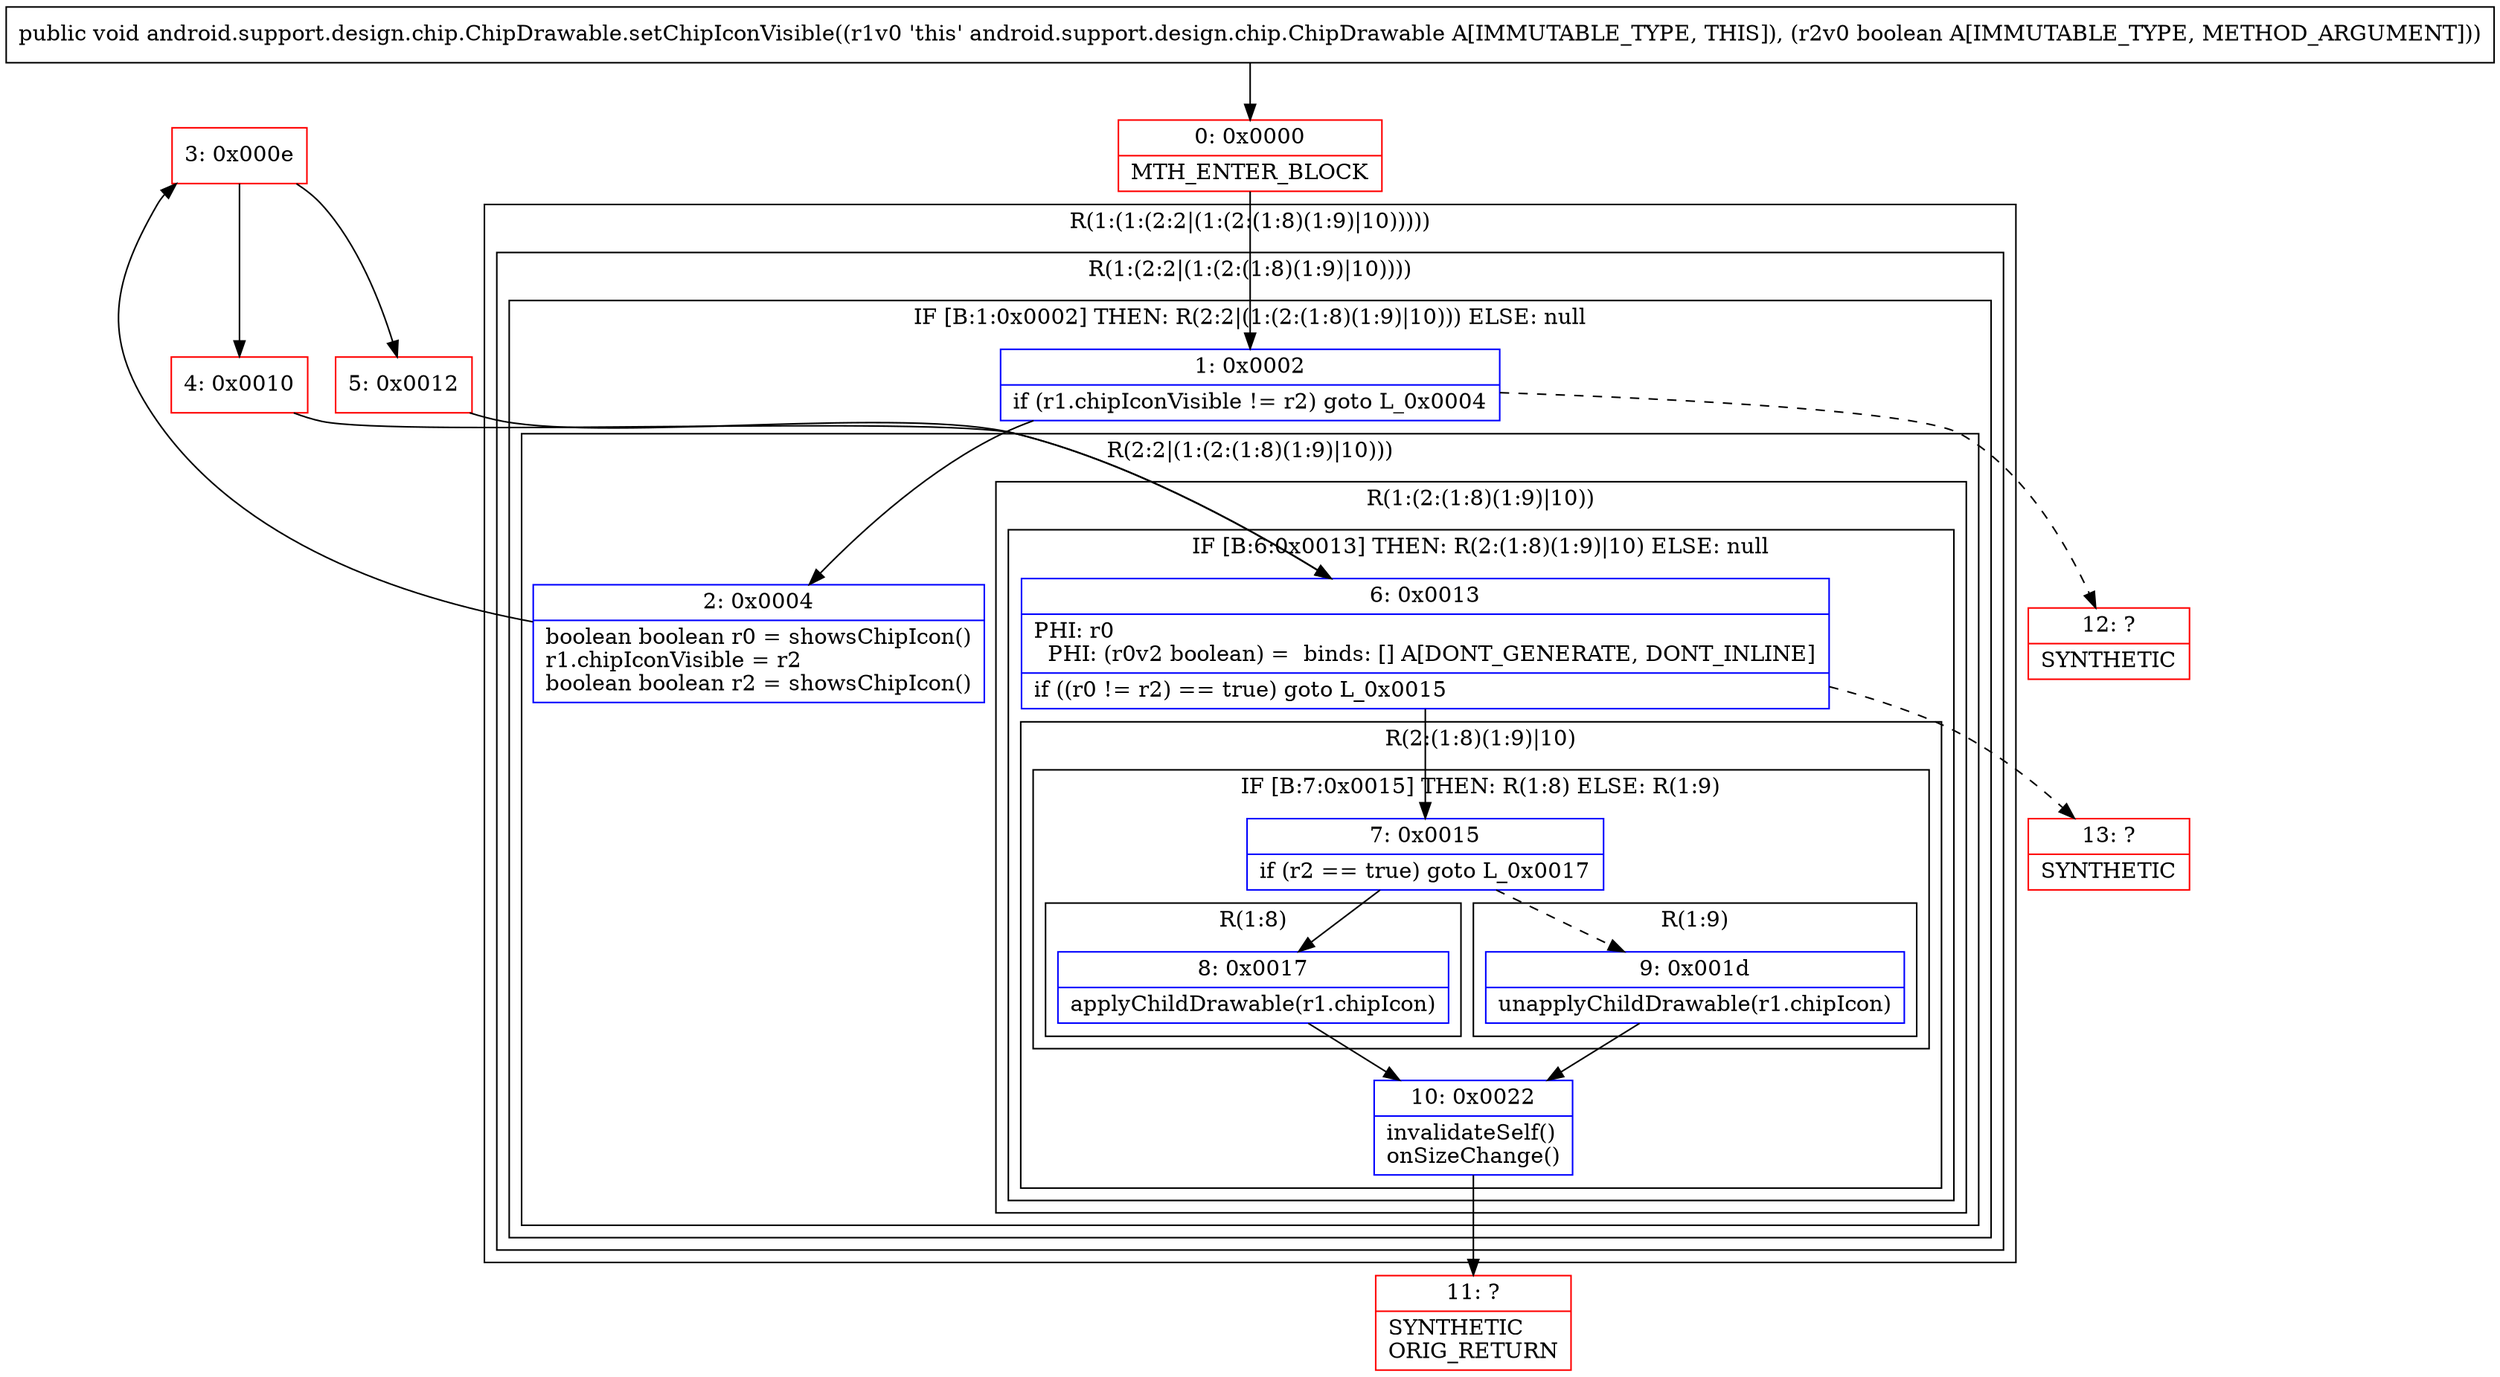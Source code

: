 digraph "CFG forandroid.support.design.chip.ChipDrawable.setChipIconVisible(Z)V" {
subgraph cluster_Region_1386347225 {
label = "R(1:(1:(2:2|(1:(2:(1:8)(1:9)|10)))))";
node [shape=record,color=blue];
subgraph cluster_Region_1238102511 {
label = "R(1:(2:2|(1:(2:(1:8)(1:9)|10))))";
node [shape=record,color=blue];
subgraph cluster_IfRegion_452102896 {
label = "IF [B:1:0x0002] THEN: R(2:2|(1:(2:(1:8)(1:9)|10))) ELSE: null";
node [shape=record,color=blue];
Node_1 [shape=record,label="{1\:\ 0x0002|if (r1.chipIconVisible != r2) goto L_0x0004\l}"];
subgraph cluster_Region_40184743 {
label = "R(2:2|(1:(2:(1:8)(1:9)|10)))";
node [shape=record,color=blue];
Node_2 [shape=record,label="{2\:\ 0x0004|boolean boolean r0 = showsChipIcon()\lr1.chipIconVisible = r2\lboolean boolean r2 = showsChipIcon()\l}"];
subgraph cluster_Region_1638982367 {
label = "R(1:(2:(1:8)(1:9)|10))";
node [shape=record,color=blue];
subgraph cluster_IfRegion_916834443 {
label = "IF [B:6:0x0013] THEN: R(2:(1:8)(1:9)|10) ELSE: null";
node [shape=record,color=blue];
Node_6 [shape=record,label="{6\:\ 0x0013|PHI: r0 \l  PHI: (r0v2 boolean) =  binds: [] A[DONT_GENERATE, DONT_INLINE]\l|if ((r0 != r2) == true) goto L_0x0015\l}"];
subgraph cluster_Region_1016773378 {
label = "R(2:(1:8)(1:9)|10)";
node [shape=record,color=blue];
subgraph cluster_IfRegion_280055700 {
label = "IF [B:7:0x0015] THEN: R(1:8) ELSE: R(1:9)";
node [shape=record,color=blue];
Node_7 [shape=record,label="{7\:\ 0x0015|if (r2 == true) goto L_0x0017\l}"];
subgraph cluster_Region_717775351 {
label = "R(1:8)";
node [shape=record,color=blue];
Node_8 [shape=record,label="{8\:\ 0x0017|applyChildDrawable(r1.chipIcon)\l}"];
}
subgraph cluster_Region_610523988 {
label = "R(1:9)";
node [shape=record,color=blue];
Node_9 [shape=record,label="{9\:\ 0x001d|unapplyChildDrawable(r1.chipIcon)\l}"];
}
}
Node_10 [shape=record,label="{10\:\ 0x0022|invalidateSelf()\lonSizeChange()\l}"];
}
}
}
}
}
}
}
Node_0 [shape=record,color=red,label="{0\:\ 0x0000|MTH_ENTER_BLOCK\l}"];
Node_3 [shape=record,color=red,label="{3\:\ 0x000e}"];
Node_4 [shape=record,color=red,label="{4\:\ 0x0010}"];
Node_5 [shape=record,color=red,label="{5\:\ 0x0012}"];
Node_11 [shape=record,color=red,label="{11\:\ ?|SYNTHETIC\lORIG_RETURN\l}"];
Node_12 [shape=record,color=red,label="{12\:\ ?|SYNTHETIC\l}"];
Node_13 [shape=record,color=red,label="{13\:\ ?|SYNTHETIC\l}"];
MethodNode[shape=record,label="{public void android.support.design.chip.ChipDrawable.setChipIconVisible((r1v0 'this' android.support.design.chip.ChipDrawable A[IMMUTABLE_TYPE, THIS]), (r2v0 boolean A[IMMUTABLE_TYPE, METHOD_ARGUMENT])) }"];
MethodNode -> Node_0;
Node_1 -> Node_2;
Node_1 -> Node_12[style=dashed];
Node_2 -> Node_3;
Node_6 -> Node_7;
Node_6 -> Node_13[style=dashed];
Node_7 -> Node_8;
Node_7 -> Node_9[style=dashed];
Node_8 -> Node_10;
Node_9 -> Node_10;
Node_10 -> Node_11;
Node_0 -> Node_1;
Node_3 -> Node_4;
Node_3 -> Node_5;
Node_4 -> Node_6;
Node_5 -> Node_6;
}

